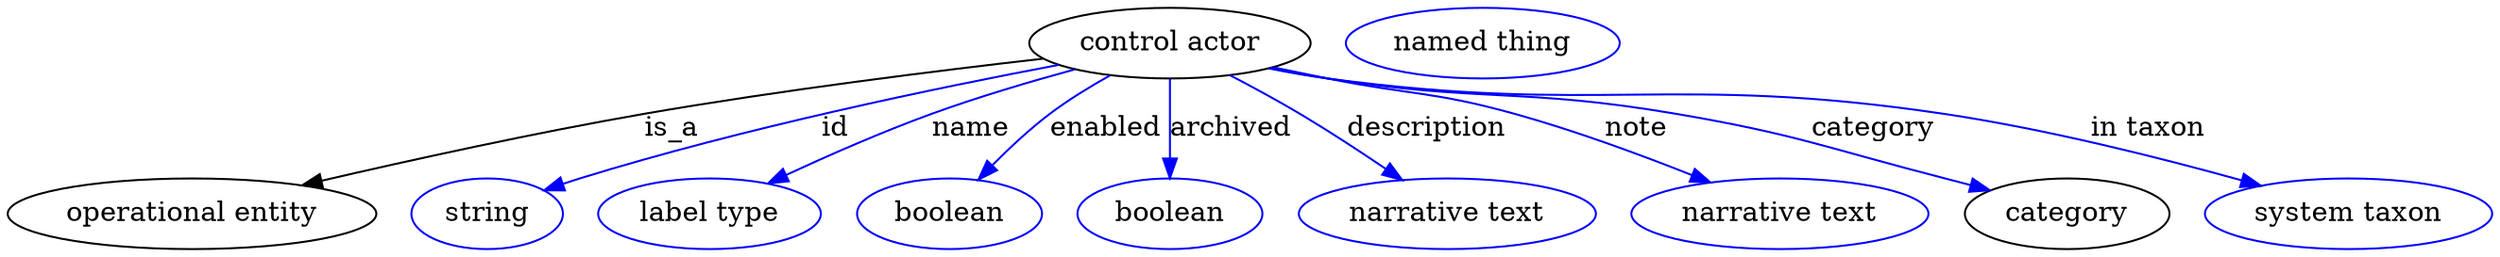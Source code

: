 digraph {
	graph [bb="0,0,1259.4,123"];
	node [label="\N"];
	"control actor"	 [height=0.5,
		label="control actor",
		pos="589.59,105",
		width=1.9859];
	"operational entity"	 [height=0.5,
		pos="93.592,18",
		width=2.5998];
	"control actor" -> "operational entity"	 [label=is_a,
		lp="337.59,61.5",
		pos="e,151.46,32.24 524.04,97.678 470.05,91.277 391.61,81.121 323.59,69 268.63,59.206 206.9,45.359 161.24,34.564"];
	id	 [color=blue,
		height=0.5,
		label=string,
		pos="243.59,18",
		width=1.0652];
	"control actor" -> id	 [color=blue,
		label=id,
		lp="411.59,61.5",
		pos="e,272.75,29.735 531.21,94.55 470.36,82.959 372.63,62.365 290.59,36 287.86,35.123 285.06,34.175 282.25,33.188",
		style=solid];
	name	 [color=blue,
		height=0.5,
		label="label type",
		pos="356.59,18",
		width=1.5707];
	"control actor" -> name	 [color=blue,
		label=name,
		lp="488.59,61.5",
		pos="e,387.01,33.234 540.22,91.979 518.08,85.716 491.79,77.684 468.59,69 444.02,59.799 417.24,47.687 396.03,37.576",
		style=solid];
	enabled	 [color=blue,
		height=0.5,
		label=boolean,
		pos="477.59,18",
		width=1.2999];
	"control actor" -> enabled	 [color=blue,
		label=enabled,
		lp="557.09,61.5",
		pos="e,492.7,35.179 558.51,88.684 548.61,82.958 537.83,76.156 528.59,69 518.49,61.169 508.33,51.473 499.77,42.645",
		style=solid];
	archived	 [color=blue,
		height=0.5,
		label=boolean,
		pos="589.59,18",
		width=1.2999];
	"control actor" -> archived	 [color=blue,
		label=archived,
		lp="621.09,61.5",
		pos="e,589.59,36.003 589.59,86.974 589.59,75.192 589.59,59.561 589.59,46.158",
		style=solid];
	description	 [color=blue,
		height=0.5,
		label="narrative text",
		pos="729.59,18",
		width=2.0943];
	"control actor" -> description	 [color=blue,
		label=description,
		lp="720.59,61.5",
		pos="e,706.39,35.25 621.72,88.715 632.91,82.784 645.46,75.849 656.59,69 670.5,60.445 685.36,50.267 698.02,41.262",
		style=solid];
	note	 [color=blue,
		height=0.5,
		label="narrative text",
		pos="898.59,18",
		width=2.0943];
	"control actor" -> note	 [color=blue,
		label=note,
		lp="826.59,61.5",
		pos="e,862.5,33.881 642.46,92.822 651.5,90.821 660.81,88.811 669.59,87 712.11,78.234 723.82,80.82 765.59,69 795.34,60.582 827.76,48.221 \
853.14,37.778",
		style=solid];
	category	 [height=0.5,
		pos="1043.6,18",
		width=1.4443];
	"control actor" -> category	 [color=blue,
		label=category,
		lp="949.59,61.5",
		pos="e,1004.3,29.903 641.06,92.466 650.51,90.437 660.32,88.509 669.59,87 747.64,74.298 768.66,82.354 846.59,69 907.9,58.496 922.52,52.14 \
982.59,36 986.44,34.966 990.42,33.865 994.41,32.738",
		style=solid];
	"in taxon"	 [color=blue,
		height=0.5,
		label="system taxon",
		pos="1186.6,18",
		width=2.022];
	"control actor" -> "in taxon"	 [color=blue,
		label="in taxon",
		lp="1087.6,61.5",
		pos="e,1141.2,32.173 640.57,92.216 650.16,90.186 660.15,88.323 669.59,87 808.9,67.495 846.56,90.396 985.59,69 1035.6,61.302 1091.3,46.678 \
1131.4,35.057",
		style=solid];
	"named thing_category"	 [color=blue,
		height=0.5,
		label="named thing",
		pos="748.59,105",
		width=1.9318];
}
